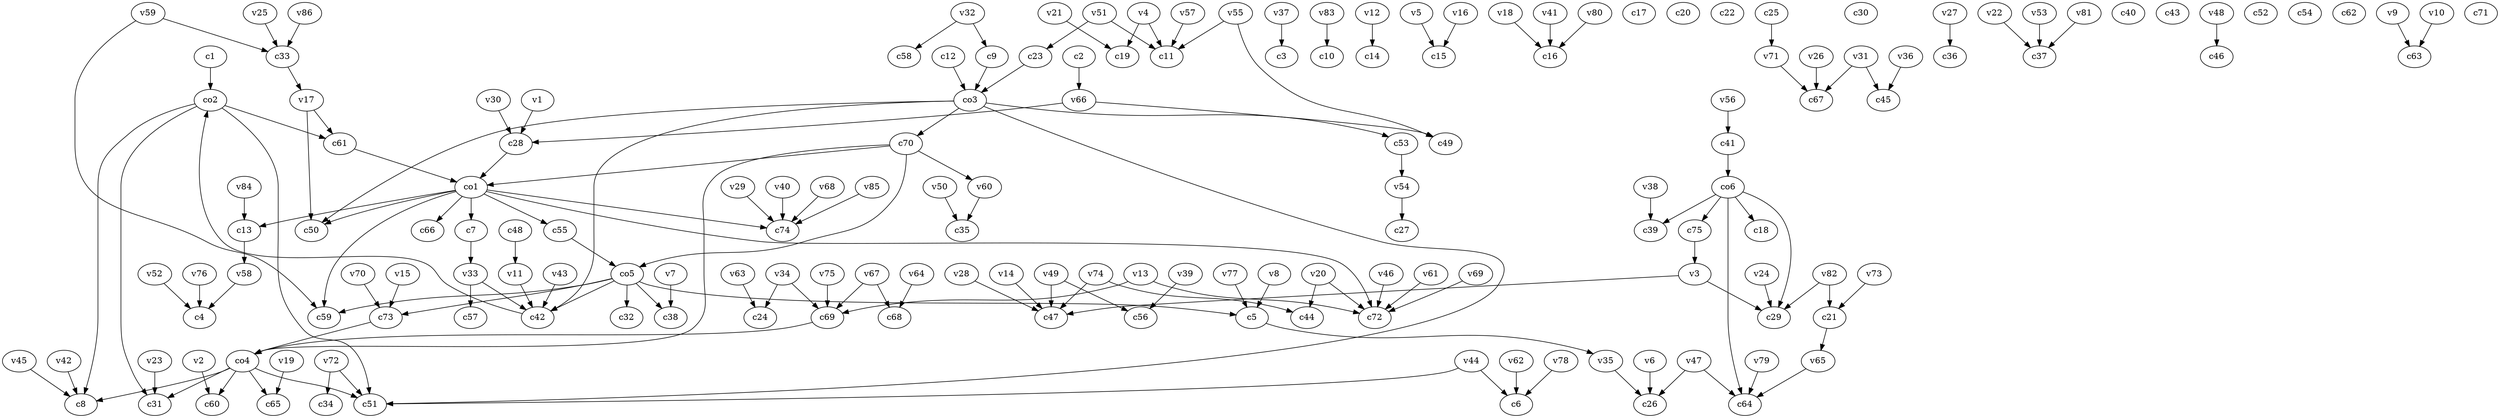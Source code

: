 strict digraph  {
c1;
c2;
c3;
c4;
c5;
c6;
c7;
c8;
c9;
c10;
c11;
c12;
c13;
c14;
c15;
c16;
c17;
c18;
c19;
c20;
c21;
c22;
c23;
c24;
c25;
c26;
c27;
c28;
c29;
c30;
c31;
c32;
c33;
c34;
c35;
c36;
c37;
c38;
c39;
c40;
c41;
c42;
c43;
c44;
c45;
c46;
c47;
c48;
c49;
c50;
c51;
c52;
c53;
c54;
c55;
c56;
c57;
c58;
c59;
c60;
c61;
c62;
c63;
c64;
c65;
c66;
c67;
c68;
c69;
c70;
c71;
c72;
c73;
c74;
c75;
v1;
v2;
v3;
v4;
v5;
v6;
v7;
v8;
v9;
v10;
v11;
v12;
v13;
v14;
v15;
v16;
v17;
v18;
v19;
v20;
v21;
v22;
v23;
v24;
v25;
v26;
v27;
v28;
v29;
v30;
v31;
v32;
v33;
v34;
v35;
v36;
v37;
v38;
v39;
v40;
v41;
v42;
v43;
v44;
v45;
v46;
v47;
v48;
v49;
v50;
v51;
v52;
v53;
v54;
v55;
v56;
v57;
v58;
v59;
v60;
v61;
v62;
v63;
v64;
v65;
v66;
v67;
v68;
v69;
v70;
v71;
v72;
v73;
v74;
v75;
v76;
v77;
v78;
v79;
v80;
v81;
v82;
v83;
v84;
v85;
v86;
co1;
co2;
co3;
co4;
co5;
co6;
c1 -> co2  [weight=1];
c2 -> v66  [weight=1];
c5 -> v35  [weight=1];
c7 -> v33  [weight=1];
c9 -> co3  [weight=1];
c12 -> co3  [weight=1];
c13 -> v58  [weight=1];
c21 -> v65  [weight=1];
c23 -> co3  [weight=1];
c25 -> v71  [weight=1];
c28 -> co1  [weight=1];
c33 -> v17  [weight=1];
c41 -> co6  [weight=1];
c42 -> co2  [weight=1];
c48 -> v11  [weight=1];
c53 -> v54  [weight=1];
c55 -> co5  [weight=1];
c61 -> co1  [weight=1];
c69 -> co4  [weight=1];
c70 -> co4  [weight=1];
c70 -> co5  [weight=1];
c70 -> co1  [weight=1];
c70 -> v60  [weight=1];
c73 -> co4  [weight=1];
c75 -> v3  [weight=1];
v1 -> c28  [weight=1];
v2 -> c60  [weight=1];
v3 -> c29  [weight=1];
v3 -> c47  [weight=1];
v4 -> c11  [weight=1];
v4 -> c19  [weight=1];
v5 -> c15  [weight=1];
v6 -> c26  [weight=1];
v7 -> c38  [weight=1];
v8 -> c5  [weight=1];
v9 -> c63  [weight=1];
v10 -> c63  [weight=1];
v11 -> c42  [weight=1];
v12 -> c14  [weight=1];
v13 -> c72  [weight=1];
v13 -> c69  [weight=1];
v14 -> c47  [weight=1];
v15 -> c73  [weight=1];
v16 -> c15  [weight=1];
v17 -> c61  [weight=1];
v17 -> c50  [weight=1];
v18 -> c16  [weight=1];
v19 -> c65  [weight=1];
v20 -> c44  [weight=1];
v20 -> c72  [weight=1];
v21 -> c19  [weight=1];
v22 -> c37  [weight=1];
v23 -> c31  [weight=1];
v24 -> c29  [weight=1];
v25 -> c33  [weight=1];
v26 -> c67  [weight=1];
v27 -> c36  [weight=1];
v28 -> c47  [weight=1];
v29 -> c74  [weight=1];
v30 -> c28  [weight=1];
v31 -> c67  [weight=1];
v31 -> c45  [weight=1];
v32 -> c9  [weight=1];
v32 -> c58  [weight=1];
v33 -> c42  [weight=1];
v33 -> c57  [weight=1];
v34 -> c69  [weight=1];
v34 -> c24  [weight=1];
v35 -> c26  [weight=1];
v36 -> c45  [weight=1];
v37 -> c3  [weight=1];
v38 -> c39  [weight=1];
v39 -> c56  [weight=1];
v40 -> c74  [weight=1];
v41 -> c16  [weight=1];
v42 -> c8  [weight=1];
v43 -> c42  [weight=1];
v44 -> c6  [weight=1];
v44 -> c51  [weight=1];
v45 -> c8  [weight=1];
v46 -> c72  [weight=1];
v47 -> c64  [weight=1];
v47 -> c26  [weight=1];
v48 -> c46  [weight=1];
v49 -> c47  [weight=1];
v49 -> c56  [weight=1];
v50 -> c35  [weight=1];
v51 -> c11  [weight=1];
v51 -> c23  [weight=1];
v52 -> c4  [weight=1];
v53 -> c37  [weight=1];
v54 -> c27  [weight=1];
v55 -> c11  [weight=1];
v55 -> c49  [weight=1];
v56 -> c41  [weight=1];
v57 -> c11  [weight=1];
v58 -> c4  [weight=1];
v59 -> c59  [weight=1];
v59 -> c33  [weight=1];
v60 -> c35  [weight=1];
v61 -> c72  [weight=1];
v62 -> c6  [weight=1];
v63 -> c24  [weight=1];
v64 -> c68  [weight=1];
v65 -> c64  [weight=1];
v66 -> c28  [weight=1];
v66 -> c49  [weight=1];
v67 -> c68  [weight=1];
v67 -> c69  [weight=1];
v68 -> c74  [weight=1];
v69 -> c72  [weight=1];
v70 -> c73  [weight=1];
v71 -> c67  [weight=1];
v72 -> c51  [weight=1];
v72 -> c34  [weight=1];
v73 -> c21  [weight=1];
v74 -> c47  [weight=1];
v74 -> c44  [weight=1];
v75 -> c69  [weight=1];
v76 -> c4  [weight=1];
v77 -> c5  [weight=1];
v78 -> c6  [weight=1];
v79 -> c64  [weight=1];
v80 -> c16  [weight=1];
v81 -> c37  [weight=1];
v82 -> c29  [weight=1];
v82 -> c21  [weight=1];
v83 -> c10  [weight=1];
v84 -> c13  [weight=1];
v85 -> c74  [weight=1];
v86 -> c33  [weight=1];
co1 -> c66  [weight=1];
co1 -> c55  [weight=1];
co1 -> c13  [weight=1];
co1 -> c7  [weight=1];
co1 -> c74  [weight=1];
co1 -> c50  [weight=1];
co1 -> c72  [weight=1];
co1 -> c59  [weight=1];
co2 -> c51  [weight=1];
co2 -> c31  [weight=1];
co2 -> c61  [weight=1];
co2 -> c8  [weight=1];
co3 -> c50  [weight=1];
co3 -> c53  [weight=1];
co3 -> c70  [weight=1];
co3 -> c42  [weight=1];
co3 -> c51  [weight=1];
co4 -> c31  [weight=1];
co4 -> c60  [weight=1];
co4 -> c8  [weight=1];
co4 -> c65  [weight=1];
co4 -> c51  [weight=1];
co5 -> c59  [weight=1];
co5 -> c5  [weight=1];
co5 -> c42  [weight=1];
co5 -> c38  [weight=1];
co5 -> c32  [weight=1];
co5 -> c73  [weight=1];
co6 -> c64  [weight=1];
co6 -> c29  [weight=1];
co6 -> c18  [weight=1];
co6 -> c39  [weight=1];
co6 -> c75  [weight=1];
}
